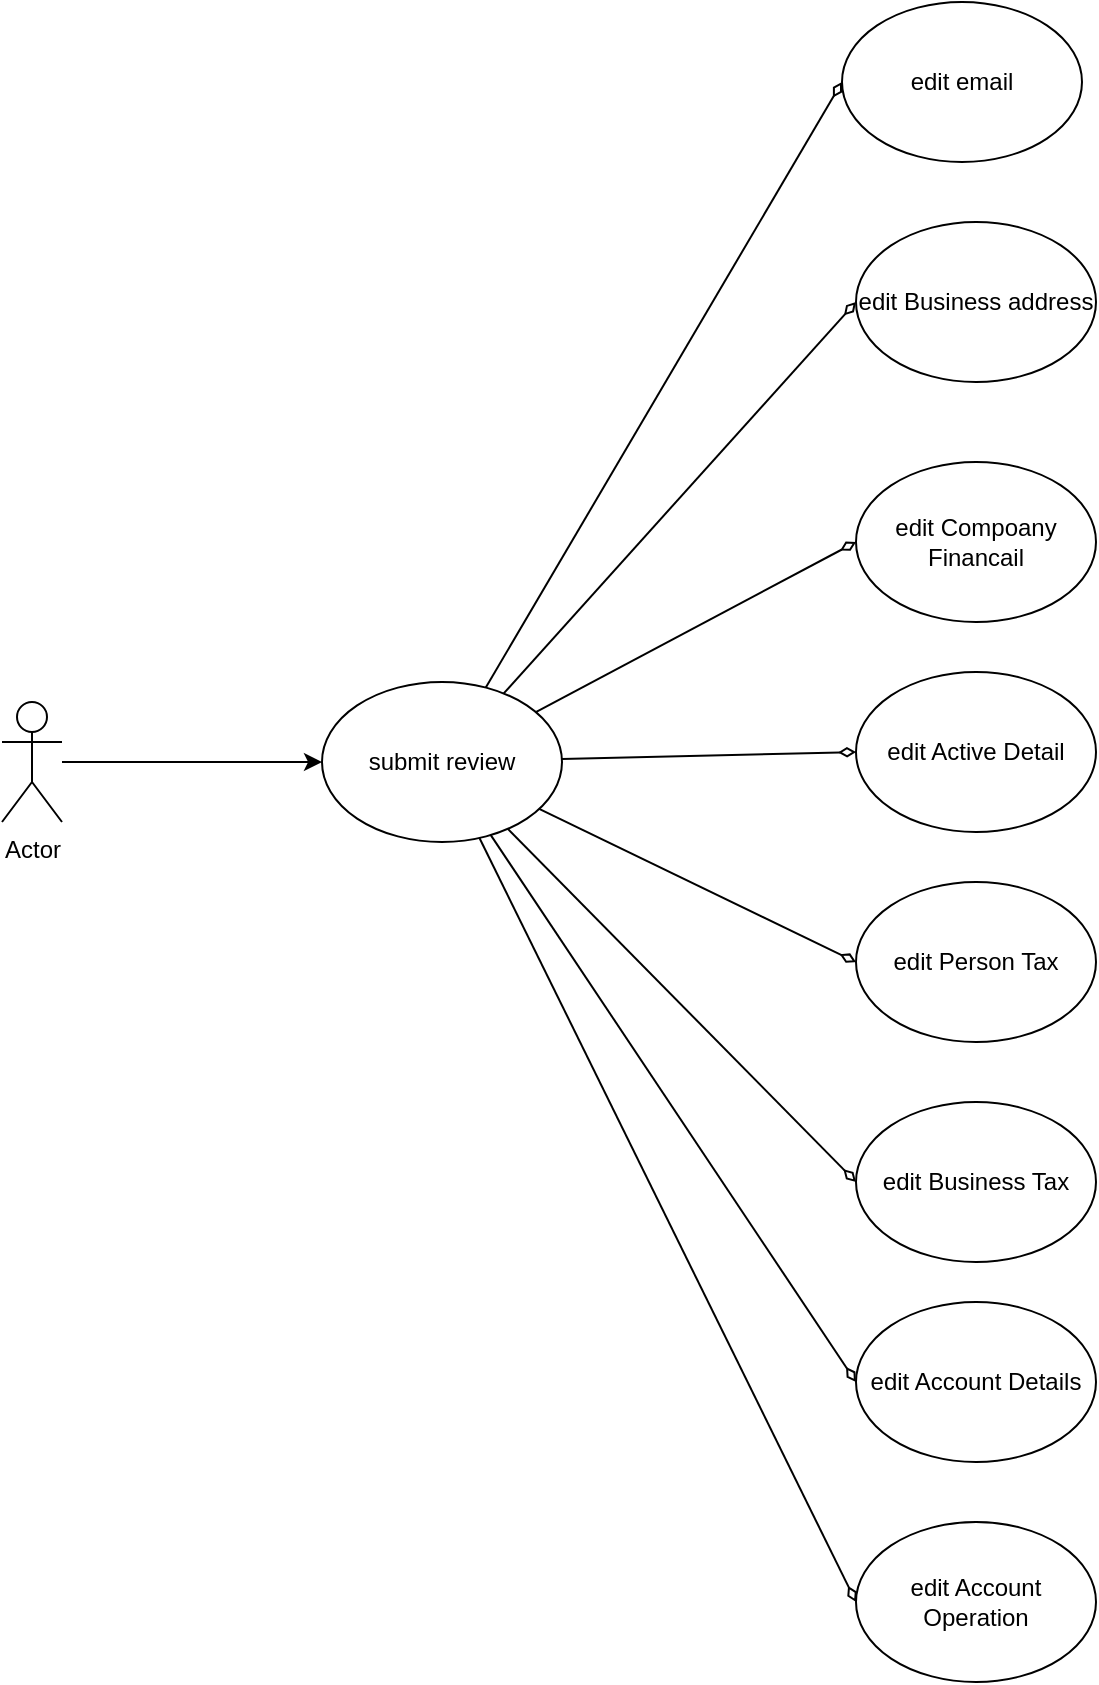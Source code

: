 <mxfile version="21.7.2" type="github" pages="3">
  <diagram name="第 1 页" id="jQRooHSyb7MJXE1rSH56">
    <mxGraphModel dx="1242" dy="1958" grid="1" gridSize="10" guides="1" tooltips="1" connect="1" arrows="1" fold="1" page="1" pageScale="1" pageWidth="827" pageHeight="1169" math="0" shadow="0">
      <root>
        <mxCell id="0" />
        <mxCell id="1" parent="0" />
        <mxCell id="0HZVEg5jKtWZ16a2GRVj-3" style="edgeStyle=orthogonalEdgeStyle;rounded=0;orthogonalLoop=1;jettySize=auto;html=1;entryX=0;entryY=0.5;entryDx=0;entryDy=0;" parent="1" source="0HZVEg5jKtWZ16a2GRVj-1" target="0HZVEg5jKtWZ16a2GRVj-2" edge="1">
          <mxGeometry relative="1" as="geometry" />
        </mxCell>
        <mxCell id="0HZVEg5jKtWZ16a2GRVj-1" value="Actor" style="shape=umlActor;verticalLabelPosition=bottom;verticalAlign=top;html=1;outlineConnect=0;" parent="1" vertex="1">
          <mxGeometry x="310" y="310" width="30" height="60" as="geometry" />
        </mxCell>
        <mxCell id="0HZVEg5jKtWZ16a2GRVj-13" style="rounded=0;orthogonalLoop=1;jettySize=auto;html=1;entryX=0;entryY=0.5;entryDx=0;entryDy=0;endArrow=diamondThin;endFill=0;" parent="1" source="0HZVEg5jKtWZ16a2GRVj-2" target="0HZVEg5jKtWZ16a2GRVj-4" edge="1">
          <mxGeometry relative="1" as="geometry" />
        </mxCell>
        <mxCell id="0HZVEg5jKtWZ16a2GRVj-14" style="rounded=0;orthogonalLoop=1;jettySize=auto;html=1;entryX=0;entryY=0.5;entryDx=0;entryDy=0;endArrow=diamondThin;endFill=0;" parent="1" source="0HZVEg5jKtWZ16a2GRVj-2" target="0HZVEg5jKtWZ16a2GRVj-5" edge="1">
          <mxGeometry relative="1" as="geometry" />
        </mxCell>
        <mxCell id="0HZVEg5jKtWZ16a2GRVj-15" style="rounded=0;orthogonalLoop=1;jettySize=auto;html=1;entryX=0;entryY=0.5;entryDx=0;entryDy=0;endArrow=diamondThin;endFill=0;" parent="1" source="0HZVEg5jKtWZ16a2GRVj-2" target="0HZVEg5jKtWZ16a2GRVj-6" edge="1">
          <mxGeometry relative="1" as="geometry" />
        </mxCell>
        <mxCell id="0HZVEg5jKtWZ16a2GRVj-16" style="rounded=0;orthogonalLoop=1;jettySize=auto;html=1;entryX=0;entryY=0.5;entryDx=0;entryDy=0;endArrow=diamondThin;endFill=0;" parent="1" source="0HZVEg5jKtWZ16a2GRVj-2" target="0HZVEg5jKtWZ16a2GRVj-7" edge="1">
          <mxGeometry relative="1" as="geometry" />
        </mxCell>
        <mxCell id="0HZVEg5jKtWZ16a2GRVj-17" style="rounded=0;orthogonalLoop=1;jettySize=auto;html=1;entryX=0;entryY=0.5;entryDx=0;entryDy=0;endArrow=diamondThin;endFill=0;" parent="1" source="0HZVEg5jKtWZ16a2GRVj-2" target="0HZVEg5jKtWZ16a2GRVj-9" edge="1">
          <mxGeometry relative="1" as="geometry" />
        </mxCell>
        <mxCell id="0HZVEg5jKtWZ16a2GRVj-18" style="rounded=0;orthogonalLoop=1;jettySize=auto;html=1;entryX=0;entryY=0.5;entryDx=0;entryDy=0;endArrow=diamondThin;endFill=0;" parent="1" source="0HZVEg5jKtWZ16a2GRVj-2" target="0HZVEg5jKtWZ16a2GRVj-11" edge="1">
          <mxGeometry relative="1" as="geometry" />
        </mxCell>
        <mxCell id="0HZVEg5jKtWZ16a2GRVj-19" style="rounded=0;orthogonalLoop=1;jettySize=auto;html=1;entryX=0;entryY=0.5;entryDx=0;entryDy=0;endArrow=diamondThin;endFill=0;" parent="1" source="0HZVEg5jKtWZ16a2GRVj-2" target="0HZVEg5jKtWZ16a2GRVj-10" edge="1">
          <mxGeometry relative="1" as="geometry" />
        </mxCell>
        <mxCell id="0HZVEg5jKtWZ16a2GRVj-20" style="rounded=0;orthogonalLoop=1;jettySize=auto;html=1;entryX=0;entryY=0.5;entryDx=0;entryDy=0;endArrow=diamondThin;endFill=0;" parent="1" source="0HZVEg5jKtWZ16a2GRVj-2" target="0HZVEg5jKtWZ16a2GRVj-12" edge="1">
          <mxGeometry relative="1" as="geometry" />
        </mxCell>
        <mxCell id="0HZVEg5jKtWZ16a2GRVj-2" value="submit review" style="ellipse;whiteSpace=wrap;html=1;" parent="1" vertex="1">
          <mxGeometry x="470" y="300" width="120" height="80" as="geometry" />
        </mxCell>
        <mxCell id="0HZVEg5jKtWZ16a2GRVj-4" value="edit email" style="ellipse;whiteSpace=wrap;html=1;" parent="1" vertex="1">
          <mxGeometry x="730" y="-40" width="120" height="80" as="geometry" />
        </mxCell>
        <mxCell id="0HZVEg5jKtWZ16a2GRVj-5" value="edit Business address" style="ellipse;whiteSpace=wrap;html=1;" parent="1" vertex="1">
          <mxGeometry x="737" y="70" width="120" height="80" as="geometry" />
        </mxCell>
        <mxCell id="0HZVEg5jKtWZ16a2GRVj-6" value="edit Compoany Financail" style="ellipse;whiteSpace=wrap;html=1;" parent="1" vertex="1">
          <mxGeometry x="737" y="190" width="120" height="80" as="geometry" />
        </mxCell>
        <mxCell id="0HZVEg5jKtWZ16a2GRVj-7" value="edit Active Detail" style="ellipse;whiteSpace=wrap;html=1;" parent="1" vertex="1">
          <mxGeometry x="737" y="295" width="120" height="80" as="geometry" />
        </mxCell>
        <mxCell id="0HZVEg5jKtWZ16a2GRVj-9" value="edit Person Tax" style="ellipse;whiteSpace=wrap;html=1;" parent="1" vertex="1">
          <mxGeometry x="737" y="400" width="120" height="80" as="geometry" />
        </mxCell>
        <mxCell id="0HZVEg5jKtWZ16a2GRVj-10" value="edit Account Details" style="ellipse;whiteSpace=wrap;html=1;" parent="1" vertex="1">
          <mxGeometry x="737" y="610" width="120" height="80" as="geometry" />
        </mxCell>
        <mxCell id="0HZVEg5jKtWZ16a2GRVj-11" value="edit Business Tax" style="ellipse;whiteSpace=wrap;html=1;" parent="1" vertex="1">
          <mxGeometry x="737" y="510" width="120" height="80" as="geometry" />
        </mxCell>
        <mxCell id="0HZVEg5jKtWZ16a2GRVj-12" value="edit Account Operation" style="ellipse;whiteSpace=wrap;html=1;" parent="1" vertex="1">
          <mxGeometry x="737" y="720" width="120" height="80" as="geometry" />
        </mxCell>
      </root>
    </mxGraphModel>
  </diagram>
  <diagram id="9-R0mGMfa7sEu8nlr3CR" name="第 2 页">
    <mxGraphModel dx="1793" dy="956" grid="1" gridSize="10" guides="1" tooltips="1" connect="1" arrows="1" fold="1" page="1" pageScale="1" pageWidth="827" pageHeight="1169" math="0" shadow="0">
      <root>
        <mxCell id="0" />
        <mxCell id="1" parent="0" />
        <mxCell id="CfUDHvSn5j059TAhk5t0-4" style="edgeStyle=orthogonalEdgeStyle;rounded=0;orthogonalLoop=1;jettySize=auto;html=1;entryX=0;entryY=0.5;entryDx=0;entryDy=0;" edge="1" parent="1" source="CfUDHvSn5j059TAhk5t0-1" target="CfUDHvSn5j059TAhk5t0-3">
          <mxGeometry relative="1" as="geometry" />
        </mxCell>
        <mxCell id="CfUDHvSn5j059TAhk5t0-1" value="Ekyc Progress" style="rounded=0;whiteSpace=wrap;html=1;" vertex="1" parent="1">
          <mxGeometry x="60" y="240" width="120" height="60" as="geometry" />
        </mxCell>
        <mxCell id="CfUDHvSn5j059TAhk5t0-5" style="edgeStyle=orthogonalEdgeStyle;rounded=0;orthogonalLoop=1;jettySize=auto;html=1;entryX=0;entryY=0.5;entryDx=0;entryDy=0;" edge="1" parent="1" source="CfUDHvSn5j059TAhk5t0-2" target="CfUDHvSn5j059TAhk5t0-3">
          <mxGeometry relative="1" as="geometry" />
        </mxCell>
        <mxCell id="CfUDHvSn5j059TAhk5t0-2" value="ASR Page" style="rounded=0;whiteSpace=wrap;html=1;" vertex="1" parent="1">
          <mxGeometry x="60" y="340" width="120" height="60" as="geometry" />
        </mxCell>
        <mxCell id="CfUDHvSn5j059TAhk5t0-17" style="edgeStyle=orthogonalEdgeStyle;rounded=0;orthogonalLoop=1;jettySize=auto;html=1;entryX=0;entryY=0.5;entryDx=0;entryDy=0;" edge="1" parent="1" source="CfUDHvSn5j059TAhk5t0-3" target="CfUDHvSn5j059TAhk5t0-13">
          <mxGeometry relative="1" as="geometry" />
        </mxCell>
        <mxCell id="CfUDHvSn5j059TAhk5t0-19" style="edgeStyle=orthogonalEdgeStyle;rounded=0;orthogonalLoop=1;jettySize=auto;html=1;entryX=0;entryY=0.5;entryDx=0;entryDy=0;" edge="1" parent="1" source="CfUDHvSn5j059TAhk5t0-3" target="CfUDHvSn5j059TAhk5t0-15">
          <mxGeometry relative="1" as="geometry">
            <mxPoint x="660" y="520" as="targetPoint" />
          </mxGeometry>
        </mxCell>
        <mxCell id="CfUDHvSn5j059TAhk5t0-20" style="edgeStyle=orthogonalEdgeStyle;rounded=0;orthogonalLoop=1;jettySize=auto;html=1;entryX=0;entryY=0.5;entryDx=0;entryDy=0;" edge="1" parent="1" source="CfUDHvSn5j059TAhk5t0-3" target="CfUDHvSn5j059TAhk5t0-16">
          <mxGeometry relative="1" as="geometry" />
        </mxCell>
        <mxCell id="CfUDHvSn5j059TAhk5t0-26" style="edgeStyle=orthogonalEdgeStyle;rounded=0;orthogonalLoop=1;jettySize=auto;html=1;entryX=0;entryY=0.5;entryDx=0;entryDy=0;" edge="1" parent="1" source="CfUDHvSn5j059TAhk5t0-3" target="CfUDHvSn5j059TAhk5t0-25">
          <mxGeometry relative="1" as="geometry" />
        </mxCell>
        <mxCell id="CfUDHvSn5j059TAhk5t0-27" style="edgeStyle=orthogonalEdgeStyle;rounded=0;orthogonalLoop=1;jettySize=auto;html=1;entryX=0;entryY=0.5;entryDx=0;entryDy=0;" edge="1" parent="1" source="CfUDHvSn5j059TAhk5t0-3" target="CfUDHvSn5j059TAhk5t0-14">
          <mxGeometry relative="1" as="geometry" />
        </mxCell>
        <mxCell id="CfUDHvSn5j059TAhk5t0-3" value="Review Page" style="rounded=0;whiteSpace=wrap;html=1;fillColor=#dae8fc;strokeColor=#6c8ebf;" vertex="1" parent="1">
          <mxGeometry x="420" y="440" width="120" height="60" as="geometry" />
        </mxCell>
        <mxCell id="CfUDHvSn5j059TAhk5t0-9" style="edgeStyle=orthogonalEdgeStyle;rounded=0;orthogonalLoop=1;jettySize=auto;html=1;entryX=0;entryY=0.5;entryDx=0;entryDy=0;" edge="1" parent="1" source="CfUDHvSn5j059TAhk5t0-6" target="CfUDHvSn5j059TAhk5t0-3">
          <mxGeometry relative="1" as="geometry" />
        </mxCell>
        <mxCell id="CfUDHvSn5j059TAhk5t0-6" value="Bussiness Active" style="rounded=0;whiteSpace=wrap;html=1;" vertex="1" parent="1">
          <mxGeometry x="60" y="440" width="120" height="60" as="geometry" />
        </mxCell>
        <mxCell id="CfUDHvSn5j059TAhk5t0-11" style="edgeStyle=orthogonalEdgeStyle;rounded=0;orthogonalLoop=1;jettySize=auto;html=1;entryX=0;entryY=0.5;entryDx=0;entryDy=0;" edge="1" parent="1" source="CfUDHvSn5j059TAhk5t0-7" target="CfUDHvSn5j059TAhk5t0-3">
          <mxGeometry relative="1" as="geometry" />
        </mxCell>
        <mxCell id="CfUDHvSn5j059TAhk5t0-7" value="Person Tax" style="rounded=0;whiteSpace=wrap;html=1;" vertex="1" parent="1">
          <mxGeometry x="60" y="540" width="120" height="60" as="geometry" />
        </mxCell>
        <mxCell id="CfUDHvSn5j059TAhk5t0-10" style="edgeStyle=orthogonalEdgeStyle;rounded=0;orthogonalLoop=1;jettySize=auto;html=1;entryX=0;entryY=0.5;entryDx=0;entryDy=0;" edge="1" parent="1" source="CfUDHvSn5j059TAhk5t0-8" target="CfUDHvSn5j059TAhk5t0-3">
          <mxGeometry relative="1" as="geometry" />
        </mxCell>
        <mxCell id="CfUDHvSn5j059TAhk5t0-8" value="Bussiness Tax" style="rounded=0;whiteSpace=wrap;html=1;" vertex="1" parent="1">
          <mxGeometry x="60" y="640" width="120" height="60" as="geometry" />
        </mxCell>
        <mxCell id="CfUDHvSn5j059TAhk5t0-12" value="applicationId" style="text;html=1;align=center;verticalAlign=middle;resizable=0;points=[];autosize=1;strokeColor=none;fillColor=none;" vertex="1" parent="1">
          <mxGeometry x="315" y="438" width="90" height="30" as="geometry" />
        </mxCell>
        <mxCell id="CfUDHvSn5j059TAhk5t0-13" value="Account Operation" style="rounded=0;whiteSpace=wrap;html=1;" vertex="1" parent="1">
          <mxGeometry x="707" y="240" width="120" height="60" as="geometry" />
        </mxCell>
        <mxCell id="CfUDHvSn5j059TAhk5t0-14" value="Bussiness Active" style="rounded=0;whiteSpace=wrap;html=1;" vertex="1" parent="1">
          <mxGeometry x="707" y="340" width="120" height="60" as="geometry" />
        </mxCell>
        <mxCell id="CfUDHvSn5j059TAhk5t0-15" value="Person Tax" style="rounded=0;whiteSpace=wrap;html=1;" vertex="1" parent="1">
          <mxGeometry x="707" y="440" width="120" height="60" as="geometry" />
        </mxCell>
        <mxCell id="CfUDHvSn5j059TAhk5t0-16" value="Bussiness Tax" style="rounded=0;whiteSpace=wrap;html=1;" vertex="1" parent="1">
          <mxGeometry x="707" y="540" width="120" height="60" as="geometry" />
        </mxCell>
        <mxCell id="CfUDHvSn5j059TAhk5t0-21" value="applicationId" style="text;html=1;align=center;verticalAlign=middle;resizable=0;points=[];autosize=1;strokeColor=none;fillColor=none;" vertex="1" parent="1">
          <mxGeometry x="540" y="438" width="90" height="30" as="geometry" />
        </mxCell>
        <mxCell id="CfUDHvSn5j059TAhk5t0-22" value="isReviewFlow" style="text;html=1;align=center;verticalAlign=middle;resizable=0;points=[];autosize=1;strokeColor=none;fillColor=none;" vertex="1" parent="1">
          <mxGeometry x="535" y="478" width="100" height="30" as="geometry" />
        </mxCell>
        <mxCell id="CfUDHvSn5j059TAhk5t0-24" style="edgeStyle=orthogonalEdgeStyle;rounded=0;orthogonalLoop=1;jettySize=auto;html=1;entryX=0;entryY=0.5;entryDx=0;entryDy=0;" edge="1" parent="1" source="CfUDHvSn5j059TAhk5t0-23" target="CfUDHvSn5j059TAhk5t0-3">
          <mxGeometry relative="1" as="geometry" />
        </mxCell>
        <mxCell id="CfUDHvSn5j059TAhk5t0-23" value="Account Detail" style="rounded=0;whiteSpace=wrap;html=1;" vertex="1" parent="1">
          <mxGeometry x="60" y="740" width="120" height="60" as="geometry" />
        </mxCell>
        <mxCell id="CfUDHvSn5j059TAhk5t0-25" value="Account Detail" style="rounded=0;whiteSpace=wrap;html=1;" vertex="1" parent="1">
          <mxGeometry x="707" y="650" width="120" height="60" as="geometry" />
        </mxCell>
      </root>
    </mxGraphModel>
  </diagram>
  <diagram id="UYHtDw7mshDB4mJOmLv_" name="第 3 页">
    <mxGraphModel dx="1434" dy="765" grid="1" gridSize="10" guides="1" tooltips="1" connect="1" arrows="1" fold="1" page="1" pageScale="1" pageWidth="827" pageHeight="1169" math="0" shadow="0">
      <root>
        <mxCell id="0" />
        <mxCell id="1" parent="0" />
        <mxCell id="qI7igC0cSJYmOUjUClxw-3" value="" style="edgeStyle=orthogonalEdgeStyle;rounded=0;orthogonalLoop=1;jettySize=auto;html=1;" edge="1" parent="1" source="qI7igC0cSJYmOUjUClxw-1" target="qI7igC0cSJYmOUjUClxw-2">
          <mxGeometry relative="1" as="geometry" />
        </mxCell>
        <mxCell id="qI7igC0cSJYmOUjUClxw-1" value="ReviewPage" style="rounded=0;whiteSpace=wrap;html=1;fillColor=#dae8fc;strokeColor=#6c8ebf;" vertex="1" parent="1">
          <mxGeometry x="164" y="170" width="120" height="60" as="geometry" />
        </mxCell>
        <mxCell id="qI7igC0cSJYmOUjUClxw-5" value="" style="edgeStyle=orthogonalEdgeStyle;rounded=0;orthogonalLoop=1;jettySize=auto;html=1;" edge="1" parent="1" source="qI7igC0cSJYmOUjUClxw-2" target="qI7igC0cSJYmOUjUClxw-4">
          <mxGeometry relative="1" as="geometry" />
        </mxCell>
        <mxCell id="qI7igC0cSJYmOUjUClxw-2" value="Business Tax Declaration" style="rounded=0;whiteSpace=wrap;html=1;fillColor=#fff2cc;strokeColor=#d6b656;" vertex="1" parent="1">
          <mxGeometry x="348" y="170" width="120" height="60" as="geometry" />
        </mxCell>
        <mxCell id="qI7igC0cSJYmOUjUClxw-4" value="ReviewPage" style="rounded=0;whiteSpace=wrap;html=1;fillColor=#dae8fc;strokeColor=#6c8ebf;" vertex="1" parent="1">
          <mxGeometry x="544" y="170" width="120" height="60" as="geometry" />
        </mxCell>
        <mxCell id="qI7igC0cSJYmOUjUClxw-6" value="" style="edgeStyle=orthogonalEdgeStyle;rounded=0;orthogonalLoop=1;jettySize=auto;html=1;" edge="1" parent="1" source="qI7igC0cSJYmOUjUClxw-7" target="qI7igC0cSJYmOUjUClxw-9">
          <mxGeometry relative="1" as="geometry" />
        </mxCell>
        <mxCell id="qI7igC0cSJYmOUjUClxw-7" value="ReviewPage" style="rounded=0;whiteSpace=wrap;html=1;fillColor=#dae8fc;strokeColor=#6c8ebf;" vertex="1" parent="1">
          <mxGeometry x="164" y="410" width="120" height="60" as="geometry" />
        </mxCell>
        <mxCell id="qI7igC0cSJYmOUjUClxw-8" value="" style="edgeStyle=orthogonalEdgeStyle;rounded=0;orthogonalLoop=1;jettySize=auto;html=1;" edge="1" parent="1" source="qI7igC0cSJYmOUjUClxw-9" target="qI7igC0cSJYmOUjUClxw-10">
          <mxGeometry relative="1" as="geometry" />
        </mxCell>
        <mxCell id="qI7igC0cSJYmOUjUClxw-9" value="Business Active" style="rounded=0;whiteSpace=wrap;html=1;fillColor=#fff2cc;strokeColor=#d6b656;" vertex="1" parent="1">
          <mxGeometry x="354" y="410" width="120" height="60" as="geometry" />
        </mxCell>
        <mxCell id="qI7igC0cSJYmOUjUClxw-12" value="" style="edgeStyle=orthogonalEdgeStyle;rounded=0;orthogonalLoop=1;jettySize=auto;html=1;" edge="1" parent="1" source="qI7igC0cSJYmOUjUClxw-10" target="qI7igC0cSJYmOUjUClxw-11">
          <mxGeometry relative="1" as="geometry" />
        </mxCell>
        <mxCell id="qI7igC0cSJYmOUjUClxw-13" style="edgeStyle=orthogonalEdgeStyle;rounded=0;orthogonalLoop=1;jettySize=auto;html=1;entryX=1;entryY=0.75;entryDx=0;entryDy=0;" edge="1" parent="1" source="qI7igC0cSJYmOUjUClxw-10" target="qI7igC0cSJYmOUjUClxw-9">
          <mxGeometry relative="1" as="geometry">
            <Array as="points">
              <mxPoint x="540" y="455" />
              <mxPoint x="540" y="455" />
            </Array>
          </mxGeometry>
        </mxCell>
        <mxCell id="qI7igC0cSJYmOUjUClxw-10" value="Person Tax Declaration" style="rounded=0;whiteSpace=wrap;html=1;fillColor=#fff2cc;strokeColor=#d6b656;" vertex="1" parent="1">
          <mxGeometry x="544" y="410" width="120" height="60" as="geometry" />
        </mxCell>
        <mxCell id="qI7igC0cSJYmOUjUClxw-11" value="ReviewPage" style="rounded=0;whiteSpace=wrap;html=1;fillColor=#dae8fc;strokeColor=#6c8ebf;" vertex="1" parent="1">
          <mxGeometry x="740" y="410" width="120" height="60" as="geometry" />
        </mxCell>
        <mxCell id="qI7igC0cSJYmOUjUClxw-14" value="" style="edgeStyle=orthogonalEdgeStyle;rounded=0;orthogonalLoop=1;jettySize=auto;html=1;" edge="1" parent="1" source="qI7igC0cSJYmOUjUClxw-15" target="qI7igC0cSJYmOUjUClxw-17">
          <mxGeometry relative="1" as="geometry" />
        </mxCell>
        <mxCell id="qI7igC0cSJYmOUjUClxw-15" value="ReviewPage" style="rounded=0;whiteSpace=wrap;html=1;fillColor=#dae8fc;strokeColor=#6c8ebf;" vertex="1" parent="1">
          <mxGeometry x="164" y="490" width="120" height="60" as="geometry" />
        </mxCell>
        <mxCell id="qI7igC0cSJYmOUjUClxw-16" value="" style="edgeStyle=orthogonalEdgeStyle;rounded=0;orthogonalLoop=1;jettySize=auto;html=1;" edge="1" parent="1" source="qI7igC0cSJYmOUjUClxw-17" target="qI7igC0cSJYmOUjUClxw-20">
          <mxGeometry relative="1" as="geometry" />
        </mxCell>
        <mxCell id="qI7igC0cSJYmOUjUClxw-17" value="Business Active" style="rounded=0;whiteSpace=wrap;html=1;fillColor=#fff2cc;strokeColor=#d6b656;" vertex="1" parent="1">
          <mxGeometry x="354" y="490" width="120" height="60" as="geometry" />
        </mxCell>
        <mxCell id="qI7igC0cSJYmOUjUClxw-18" value="" style="edgeStyle=orthogonalEdgeStyle;rounded=0;orthogonalLoop=1;jettySize=auto;html=1;" edge="1" parent="1" source="qI7igC0cSJYmOUjUClxw-20" target="qI7igC0cSJYmOUjUClxw-21">
          <mxGeometry relative="1" as="geometry" />
        </mxCell>
        <mxCell id="qI7igC0cSJYmOUjUClxw-19" style="edgeStyle=orthogonalEdgeStyle;rounded=0;orthogonalLoop=1;jettySize=auto;html=1;entryX=1;entryY=0.75;entryDx=0;entryDy=0;" edge="1" parent="1" source="qI7igC0cSJYmOUjUClxw-20" target="qI7igC0cSJYmOUjUClxw-17">
          <mxGeometry relative="1" as="geometry">
            <Array as="points">
              <mxPoint x="540" y="535" />
              <mxPoint x="540" y="535" />
            </Array>
          </mxGeometry>
        </mxCell>
        <mxCell id="qI7igC0cSJYmOUjUClxw-20" value="Business Tax Declaration" style="rounded=0;whiteSpace=wrap;html=1;fillColor=#fff2cc;strokeColor=#d6b656;" vertex="1" parent="1">
          <mxGeometry x="544" y="490" width="120" height="60" as="geometry" />
        </mxCell>
        <mxCell id="qI7igC0cSJYmOUjUClxw-21" value="ReviewPage" style="rounded=0;whiteSpace=wrap;html=1;fillColor=#dae8fc;strokeColor=#6c8ebf;" vertex="1" parent="1">
          <mxGeometry x="740" y="490" width="120" height="60" as="geometry" />
        </mxCell>
        <mxCell id="qI7igC0cSJYmOUjUClxw-22" value="" style="edgeStyle=orthogonalEdgeStyle;rounded=0;orthogonalLoop=1;jettySize=auto;html=1;" edge="1" parent="1" source="qI7igC0cSJYmOUjUClxw-23" target="qI7igC0cSJYmOUjUClxw-25">
          <mxGeometry relative="1" as="geometry" />
        </mxCell>
        <mxCell id="qI7igC0cSJYmOUjUClxw-23" value="ReviewPage" style="rounded=0;whiteSpace=wrap;html=1;fillColor=#dae8fc;strokeColor=#6c8ebf;" vertex="1" parent="1">
          <mxGeometry x="164" y="585" width="120" height="60" as="geometry" />
        </mxCell>
        <mxCell id="qI7igC0cSJYmOUjUClxw-24" value="" style="edgeStyle=orthogonalEdgeStyle;rounded=0;orthogonalLoop=1;jettySize=auto;html=1;" edge="1" parent="1" source="qI7igC0cSJYmOUjUClxw-25" target="qI7igC0cSJYmOUjUClxw-28">
          <mxGeometry relative="1" as="geometry" />
        </mxCell>
        <mxCell id="qI7igC0cSJYmOUjUClxw-25" value="Business Active" style="rounded=0;whiteSpace=wrap;html=1;fillColor=#fff2cc;strokeColor=#d6b656;" vertex="1" parent="1">
          <mxGeometry x="354" y="585" width="120" height="60" as="geometry" />
        </mxCell>
        <mxCell id="qI7igC0cSJYmOUjUClxw-26" value="" style="edgeStyle=orthogonalEdgeStyle;rounded=0;orthogonalLoop=1;jettySize=auto;html=1;" edge="1" parent="1" source="qI7igC0cSJYmOUjUClxw-28" target="qI7igC0cSJYmOUjUClxw-29">
          <mxGeometry relative="1" as="geometry" />
        </mxCell>
        <mxCell id="qI7igC0cSJYmOUjUClxw-27" style="edgeStyle=orthogonalEdgeStyle;rounded=0;orthogonalLoop=1;jettySize=auto;html=1;entryX=1;entryY=0.75;entryDx=0;entryDy=0;" edge="1" parent="1" source="qI7igC0cSJYmOUjUClxw-28" target="qI7igC0cSJYmOUjUClxw-25">
          <mxGeometry relative="1" as="geometry">
            <Array as="points">
              <mxPoint x="540" y="630" />
              <mxPoint x="540" y="630" />
            </Array>
          </mxGeometry>
        </mxCell>
        <mxCell id="qI7igC0cSJYmOUjUClxw-28" value="Person Tax Declaration" style="rounded=0;whiteSpace=wrap;html=1;fillColor=#fff2cc;strokeColor=#d6b656;" vertex="1" parent="1">
          <mxGeometry x="544" y="585" width="120" height="60" as="geometry" />
        </mxCell>
        <mxCell id="qI7igC0cSJYmOUjUClxw-30" style="edgeStyle=orthogonalEdgeStyle;rounded=0;orthogonalLoop=1;jettySize=auto;html=1;entryX=1;entryY=0.75;entryDx=0;entryDy=0;" edge="1" parent="1" source="qI7igC0cSJYmOUjUClxw-29" target="qI7igC0cSJYmOUjUClxw-28">
          <mxGeometry relative="1" as="geometry">
            <Array as="points">
              <mxPoint x="720" y="630" />
              <mxPoint x="720" y="630" />
            </Array>
          </mxGeometry>
        </mxCell>
        <mxCell id="qI7igC0cSJYmOUjUClxw-32" value="" style="edgeStyle=orthogonalEdgeStyle;rounded=0;orthogonalLoop=1;jettySize=auto;html=1;" edge="1" parent="1" source="qI7igC0cSJYmOUjUClxw-29" target="qI7igC0cSJYmOUjUClxw-31">
          <mxGeometry relative="1" as="geometry" />
        </mxCell>
        <mxCell id="qI7igC0cSJYmOUjUClxw-29" value="Business Tax Declaration" style="rounded=0;whiteSpace=wrap;html=1;fillColor=#fff2cc;strokeColor=#d6b656;" vertex="1" parent="1">
          <mxGeometry x="740" y="585" width="120" height="60" as="geometry" />
        </mxCell>
        <mxCell id="qI7igC0cSJYmOUjUClxw-31" value="ReviewPage" style="rounded=0;whiteSpace=wrap;html=1;fillColor=#dae8fc;strokeColor=#6c8ebf;" vertex="1" parent="1">
          <mxGeometry x="930" y="585" width="120" height="60" as="geometry" />
        </mxCell>
        <mxCell id="qI7igC0cSJYmOUjUClxw-33" value="" style="edgeStyle=orthogonalEdgeStyle;rounded=0;orthogonalLoop=1;jettySize=auto;html=1;" edge="1" parent="1" source="qI7igC0cSJYmOUjUClxw-34" target="qI7igC0cSJYmOUjUClxw-36">
          <mxGeometry relative="1" as="geometry" />
        </mxCell>
        <mxCell id="qI7igC0cSJYmOUjUClxw-34" value="ReviewPage" style="rounded=0;whiteSpace=wrap;html=1;fillColor=#dae8fc;strokeColor=#6c8ebf;" vertex="1" parent="1">
          <mxGeometry x="164" y="90" width="120" height="60" as="geometry" />
        </mxCell>
        <mxCell id="qI7igC0cSJYmOUjUClxw-35" value="" style="edgeStyle=orthogonalEdgeStyle;rounded=0;orthogonalLoop=1;jettySize=auto;html=1;" edge="1" parent="1" source="qI7igC0cSJYmOUjUClxw-36" target="qI7igC0cSJYmOUjUClxw-37">
          <mxGeometry relative="1" as="geometry" />
        </mxCell>
        <mxCell id="qI7igC0cSJYmOUjUClxw-36" value="Person Tax Declaration" style="rounded=0;whiteSpace=wrap;html=1;fillColor=#fff2cc;strokeColor=#d6b656;" vertex="1" parent="1">
          <mxGeometry x="348" y="90" width="120" height="60" as="geometry" />
        </mxCell>
        <mxCell id="qI7igC0cSJYmOUjUClxw-37" value="ReviewPage" style="rounded=0;whiteSpace=wrap;html=1;fillColor=#dae8fc;strokeColor=#6c8ebf;" vertex="1" parent="1">
          <mxGeometry x="544" y="90" width="120" height="60" as="geometry" />
        </mxCell>
        <mxCell id="qI7igC0cSJYmOUjUClxw-38" value="" style="edgeStyle=orthogonalEdgeStyle;rounded=0;orthogonalLoop=1;jettySize=auto;html=1;" edge="1" parent="1" source="qI7igC0cSJYmOUjUClxw-39" target="qI7igC0cSJYmOUjUClxw-41">
          <mxGeometry relative="1" as="geometry" />
        </mxCell>
        <mxCell id="qI7igC0cSJYmOUjUClxw-39" value="ReviewPage" style="rounded=0;whiteSpace=wrap;html=1;fillColor=#dae8fc;strokeColor=#6c8ebf;" vertex="1" parent="1">
          <mxGeometry x="164" y="10" width="120" height="60" as="geometry" />
        </mxCell>
        <mxCell id="qI7igC0cSJYmOUjUClxw-40" value="" style="edgeStyle=orthogonalEdgeStyle;rounded=0;orthogonalLoop=1;jettySize=auto;html=1;" edge="1" parent="1" source="qI7igC0cSJYmOUjUClxw-41" target="qI7igC0cSJYmOUjUClxw-42">
          <mxGeometry relative="1" as="geometry" />
        </mxCell>
        <mxCell id="qI7igC0cSJYmOUjUClxw-41" value="Business Active" style="rounded=0;whiteSpace=wrap;html=1;fillColor=#fff2cc;strokeColor=#d6b656;" vertex="1" parent="1">
          <mxGeometry x="348" y="10" width="120" height="60" as="geometry" />
        </mxCell>
        <mxCell id="qI7igC0cSJYmOUjUClxw-42" value="ReviewPage" style="rounded=0;whiteSpace=wrap;html=1;fillColor=#dae8fc;strokeColor=#6c8ebf;" vertex="1" parent="1">
          <mxGeometry x="544" y="10" width="120" height="60" as="geometry" />
        </mxCell>
        <mxCell id="qI7igC0cSJYmOUjUClxw-43" value="" style="edgeStyle=orthogonalEdgeStyle;rounded=0;orthogonalLoop=1;jettySize=auto;html=1;" edge="1" parent="1" source="qI7igC0cSJYmOUjUClxw-44" target="qI7igC0cSJYmOUjUClxw-46">
          <mxGeometry relative="1" as="geometry" />
        </mxCell>
        <mxCell id="qI7igC0cSJYmOUjUClxw-44" value="ReviewPage" style="rounded=0;whiteSpace=wrap;html=1;fillColor=#dae8fc;strokeColor=#6c8ebf;" vertex="1" parent="1">
          <mxGeometry x="164" y="250" width="120" height="60" as="geometry" />
        </mxCell>
        <mxCell id="qI7igC0cSJYmOUjUClxw-45" value="" style="edgeStyle=orthogonalEdgeStyle;rounded=0;orthogonalLoop=1;jettySize=auto;html=1;" edge="1" parent="1" source="qI7igC0cSJYmOUjUClxw-46" target="qI7igC0cSJYmOUjUClxw-47">
          <mxGeometry relative="1" as="geometry" />
        </mxCell>
        <mxCell id="qI7igC0cSJYmOUjUClxw-46" value="Account Detail" style="rounded=0;whiteSpace=wrap;html=1;fillColor=#fff2cc;strokeColor=#d6b656;" vertex="1" parent="1">
          <mxGeometry x="348" y="250" width="120" height="60" as="geometry" />
        </mxCell>
        <mxCell id="qI7igC0cSJYmOUjUClxw-47" value="ReviewPage" style="rounded=0;whiteSpace=wrap;html=1;fillColor=#dae8fc;strokeColor=#6c8ebf;" vertex="1" parent="1">
          <mxGeometry x="544" y="250" width="120" height="60" as="geometry" />
        </mxCell>
        <mxCell id="qI7igC0cSJYmOUjUClxw-48" value="" style="edgeStyle=orthogonalEdgeStyle;rounded=0;orthogonalLoop=1;jettySize=auto;html=1;" edge="1" parent="1" source="qI7igC0cSJYmOUjUClxw-49" target="qI7igC0cSJYmOUjUClxw-51">
          <mxGeometry relative="1" as="geometry" />
        </mxCell>
        <mxCell id="qI7igC0cSJYmOUjUClxw-49" value="ReviewPage" style="rounded=0;whiteSpace=wrap;html=1;fillColor=#dae8fc;strokeColor=#6c8ebf;" vertex="1" parent="1">
          <mxGeometry x="164" y="330" width="120" height="60" as="geometry" />
        </mxCell>
        <mxCell id="qI7igC0cSJYmOUjUClxw-50" value="" style="edgeStyle=orthogonalEdgeStyle;rounded=0;orthogonalLoop=1;jettySize=auto;html=1;" edge="1" parent="1" source="qI7igC0cSJYmOUjUClxw-51" target="qI7igC0cSJYmOUjUClxw-52">
          <mxGeometry relative="1" as="geometry" />
        </mxCell>
        <mxCell id="qI7igC0cSJYmOUjUClxw-51" value="Account Operation" style="rounded=0;whiteSpace=wrap;html=1;fillColor=#fff2cc;strokeColor=#d6b656;" vertex="1" parent="1">
          <mxGeometry x="348" y="330" width="120" height="60" as="geometry" />
        </mxCell>
        <mxCell id="qI7igC0cSJYmOUjUClxw-52" value="ReviewPage" style="rounded=0;whiteSpace=wrap;html=1;fillColor=#dae8fc;strokeColor=#6c8ebf;" vertex="1" parent="1">
          <mxGeometry x="544" y="330" width="120" height="60" as="geometry" />
        </mxCell>
        <mxCell id="qI7igC0cSJYmOUjUClxw-53" value="" style="edgeStyle=orthogonalEdgeStyle;rounded=0;orthogonalLoop=1;jettySize=auto;html=1;" edge="1" parent="1" source="qI7igC0cSJYmOUjUClxw-54" target="qI7igC0cSJYmOUjUClxw-56">
          <mxGeometry relative="1" as="geometry" />
        </mxCell>
        <mxCell id="qI7igC0cSJYmOUjUClxw-54" value="ReviewPage" style="rounded=0;whiteSpace=wrap;html=1;fillColor=#dae8fc;strokeColor=#6c8ebf;" vertex="1" parent="1">
          <mxGeometry x="164" y="670" width="120" height="60" as="geometry" />
        </mxCell>
        <mxCell id="qI7igC0cSJYmOUjUClxw-55" value="" style="edgeStyle=orthogonalEdgeStyle;rounded=0;orthogonalLoop=1;jettySize=auto;html=1;" edge="1" parent="1" source="qI7igC0cSJYmOUjUClxw-56" target="qI7igC0cSJYmOUjUClxw-57">
          <mxGeometry relative="1" as="geometry" />
        </mxCell>
        <mxCell id="qI7igC0cSJYmOUjUClxw-56" value="Account Operation" style="rounded=0;whiteSpace=wrap;html=1;fillColor=#fff2cc;strokeColor=#d6b656;" vertex="1" parent="1">
          <mxGeometry x="354" y="670" width="120" height="60" as="geometry" />
        </mxCell>
        <mxCell id="qI7igC0cSJYmOUjUClxw-59" value="" style="edgeStyle=orthogonalEdgeStyle;rounded=0;orthogonalLoop=1;jettySize=auto;html=1;" edge="1" parent="1" source="qI7igC0cSJYmOUjUClxw-57" target="qI7igC0cSJYmOUjUClxw-58">
          <mxGeometry relative="1" as="geometry" />
        </mxCell>
        <mxCell id="qI7igC0cSJYmOUjUClxw-60" style="edgeStyle=orthogonalEdgeStyle;rounded=0;orthogonalLoop=1;jettySize=auto;html=1;entryX=1;entryY=0.75;entryDx=0;entryDy=0;" edge="1" parent="1" source="qI7igC0cSJYmOUjUClxw-57" target="qI7igC0cSJYmOUjUClxw-56">
          <mxGeometry relative="1" as="geometry">
            <Array as="points">
              <mxPoint x="540" y="715" />
              <mxPoint x="540" y="715" />
            </Array>
          </mxGeometry>
        </mxCell>
        <mxCell id="qI7igC0cSJYmOUjUClxw-57" value="ASR" style="rounded=0;whiteSpace=wrap;html=1;fillColor=#fff2cc;strokeColor=#d6b656;" vertex="1" parent="1">
          <mxGeometry x="544" y="670" width="120" height="60" as="geometry" />
        </mxCell>
        <mxCell id="qI7igC0cSJYmOUjUClxw-58" value="ReviewPage" style="rounded=0;whiteSpace=wrap;html=1;fillColor=#dae8fc;strokeColor=#6c8ebf;" vertex="1" parent="1">
          <mxGeometry x="740" y="670" width="120" height="60" as="geometry" />
        </mxCell>
      </root>
    </mxGraphModel>
  </diagram>
</mxfile>

